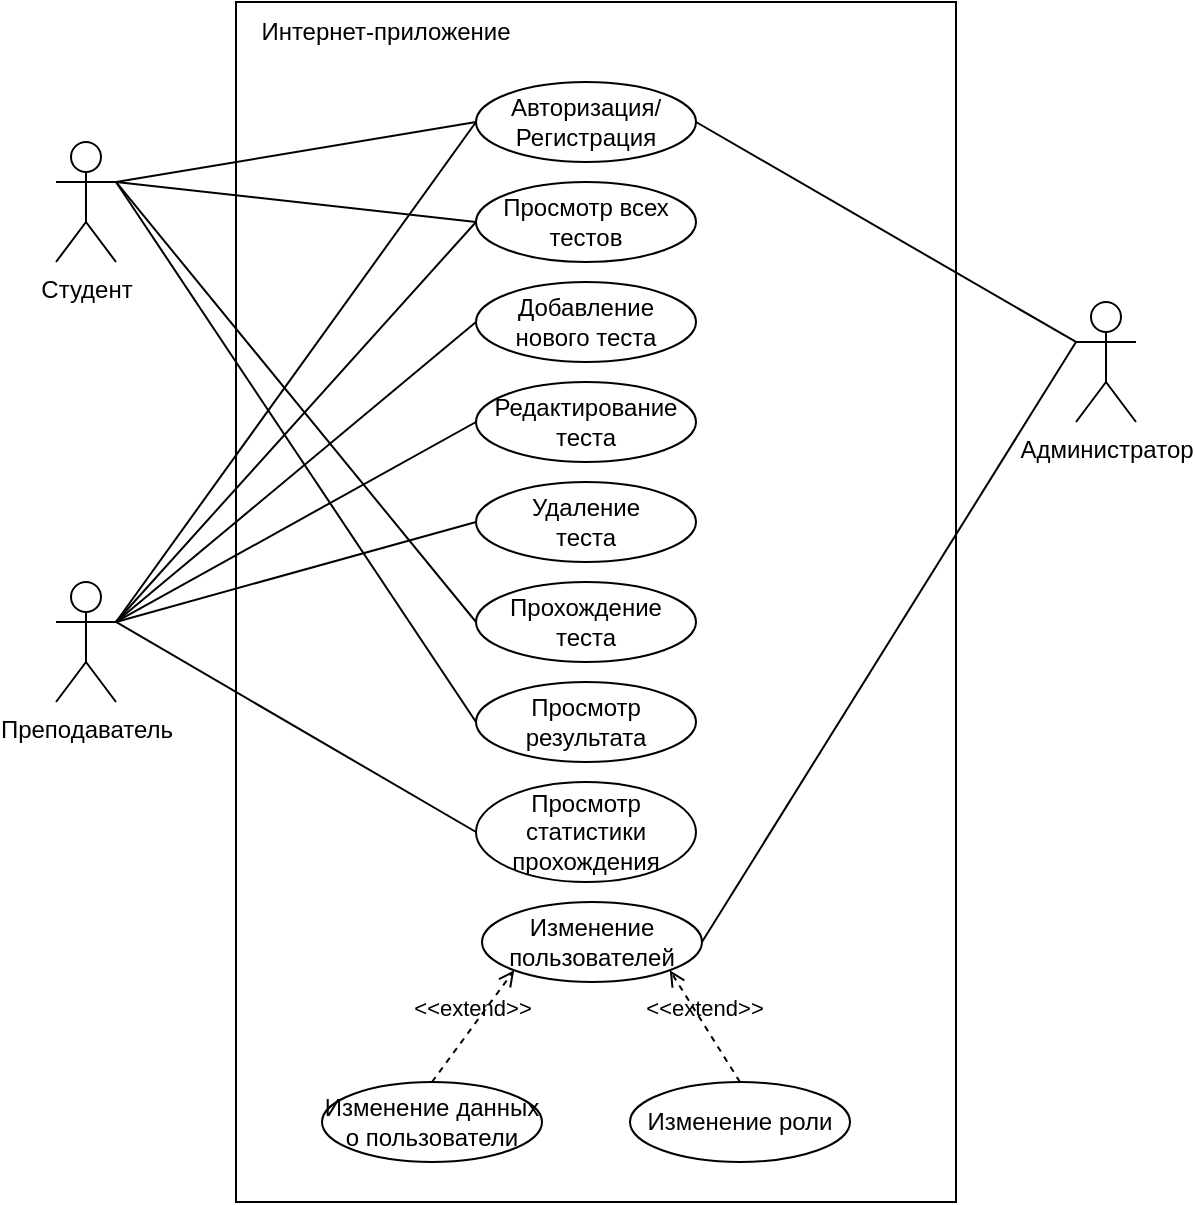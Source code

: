 <mxfile version="23.1.5" type="device">
  <diagram name="Страница — 1" id="0vvIhGY6vjBX9V3UM5k7">
    <mxGraphModel dx="1050" dy="530" grid="1" gridSize="10" guides="1" tooltips="1" connect="1" arrows="1" fold="1" page="1" pageScale="1" pageWidth="827" pageHeight="1169" math="0" shadow="0">
      <root>
        <mxCell id="0" />
        <mxCell id="1" parent="0" />
        <mxCell id="CjnS104LVZFTxfVLperR-25" value="" style="rounded=0;whiteSpace=wrap;html=1;" parent="1" vertex="1">
          <mxGeometry x="220" y="40" width="360" height="600" as="geometry" />
        </mxCell>
        <mxCell id="CjnS104LVZFTxfVLperR-1" value="Студент" style="shape=umlActor;verticalLabelPosition=bottom;verticalAlign=top;html=1;" parent="1" vertex="1">
          <mxGeometry x="130" y="110" width="30" height="60" as="geometry" />
        </mxCell>
        <mxCell id="CjnS104LVZFTxfVLperR-2" value="Преподаватель" style="shape=umlActor;verticalLabelPosition=bottom;verticalAlign=top;html=1;" parent="1" vertex="1">
          <mxGeometry x="130" y="330" width="30" height="60" as="geometry" />
        </mxCell>
        <mxCell id="CjnS104LVZFTxfVLperR-5" value="Администратор" style="shape=umlActor;verticalLabelPosition=bottom;verticalAlign=top;html=1;" parent="1" vertex="1">
          <mxGeometry x="640" y="190" width="30" height="60" as="geometry" />
        </mxCell>
        <mxCell id="CjnS104LVZFTxfVLperR-8" value="Авторизация/Регистрация" style="ellipse;whiteSpace=wrap;html=1;" parent="1" vertex="1">
          <mxGeometry x="340" y="80" width="110" height="40" as="geometry" />
        </mxCell>
        <mxCell id="CjnS104LVZFTxfVLperR-9" value="Просмотр всех тестов" style="ellipse;whiteSpace=wrap;html=1;" parent="1" vertex="1">
          <mxGeometry x="340" y="130" width="110" height="40" as="geometry" />
        </mxCell>
        <mxCell id="CjnS104LVZFTxfVLperR-10" value="Добавление нового теста" style="ellipse;whiteSpace=wrap;html=1;" parent="1" vertex="1">
          <mxGeometry x="340" y="180" width="110" height="40" as="geometry" />
        </mxCell>
        <mxCell id="CjnS104LVZFTxfVLperR-11" value="Прохождение&lt;br&gt;теста" style="ellipse;whiteSpace=wrap;html=1;" parent="1" vertex="1">
          <mxGeometry x="340" y="330" width="110" height="40" as="geometry" />
        </mxCell>
        <mxCell id="CjnS104LVZFTxfVLperR-12" value="Просмотр&lt;br&gt;результата" style="ellipse;whiteSpace=wrap;html=1;" parent="1" vertex="1">
          <mxGeometry x="340" y="380" width="110" height="40" as="geometry" />
        </mxCell>
        <mxCell id="CjnS104LVZFTxfVLperR-13" value="Редактирование теста" style="ellipse;whiteSpace=wrap;html=1;" parent="1" vertex="1">
          <mxGeometry x="340" y="230" width="110" height="40" as="geometry" />
        </mxCell>
        <mxCell id="CjnS104LVZFTxfVLperR-14" value="Просмотр статистики&lt;br&gt;прохождения" style="ellipse;whiteSpace=wrap;html=1;" parent="1" vertex="1">
          <mxGeometry x="340" y="430" width="110" height="50" as="geometry" />
        </mxCell>
        <mxCell id="CjnS104LVZFTxfVLperR-16" value="Изменение пользователей" style="ellipse;whiteSpace=wrap;html=1;" parent="1" vertex="1">
          <mxGeometry x="343" y="490" width="110" height="40" as="geometry" />
        </mxCell>
        <mxCell id="CjnS104LVZFTxfVLperR-20" value="&amp;lt;&amp;lt;extend&amp;gt;&amp;gt;" style="html=1;verticalAlign=bottom;labelBackgroundColor=none;endArrow=open;endFill=0;dashed=1;rounded=0;entryX=1;entryY=1;entryDx=0;entryDy=0;exitX=0.5;exitY=0;exitDx=0;exitDy=0;" parent="1" source="CjnS104LVZFTxfVLperR-22" target="CjnS104LVZFTxfVLperR-16" edge="1">
          <mxGeometry width="160" relative="1" as="geometry">
            <mxPoint x="508" y="580" as="sourcePoint" />
            <mxPoint x="528" y="560" as="targetPoint" />
          </mxGeometry>
        </mxCell>
        <mxCell id="CjnS104LVZFTxfVLperR-21" value="&amp;lt;&amp;lt;extend&amp;gt;&amp;gt;" style="html=1;verticalAlign=bottom;labelBackgroundColor=none;endArrow=open;endFill=0;dashed=1;rounded=0;entryX=0;entryY=1;entryDx=0;entryDy=0;exitX=0.5;exitY=0;exitDx=0;exitDy=0;" parent="1" source="CjnS104LVZFTxfVLperR-23" target="CjnS104LVZFTxfVLperR-16" edge="1">
          <mxGeometry width="160" relative="1" as="geometry">
            <mxPoint x="308" y="580" as="sourcePoint" />
            <mxPoint x="308" y="530" as="targetPoint" />
          </mxGeometry>
        </mxCell>
        <mxCell id="CjnS104LVZFTxfVLperR-22" value="Изменение роли" style="ellipse;whiteSpace=wrap;html=1;" parent="1" vertex="1">
          <mxGeometry x="417" y="580" width="110" height="40" as="geometry" />
        </mxCell>
        <mxCell id="CjnS104LVZFTxfVLperR-23" value="Изменение данных о пользователи" style="ellipse;whiteSpace=wrap;html=1;" parent="1" vertex="1">
          <mxGeometry x="263" y="580" width="110" height="40" as="geometry" />
        </mxCell>
        <mxCell id="CjnS104LVZFTxfVLperR-26" value="Интернет-приложение" style="text;html=1;strokeColor=none;fillColor=none;align=center;verticalAlign=middle;whiteSpace=wrap;rounded=0;" parent="1" vertex="1">
          <mxGeometry x="220" y="40" width="150" height="30" as="geometry" />
        </mxCell>
        <mxCell id="CjnS104LVZFTxfVLperR-27" value="" style="endArrow=none;html=1;rounded=0;entryX=1;entryY=0.333;entryDx=0;entryDy=0;entryPerimeter=0;exitX=0;exitY=0.5;exitDx=0;exitDy=0;" parent="1" source="CjnS104LVZFTxfVLperR-8" target="CjnS104LVZFTxfVLperR-1" edge="1">
          <mxGeometry width="50" height="50" relative="1" as="geometry">
            <mxPoint x="120" y="340" as="sourcePoint" />
            <mxPoint x="170" y="290" as="targetPoint" />
          </mxGeometry>
        </mxCell>
        <mxCell id="CjnS104LVZFTxfVLperR-28" value="" style="endArrow=none;html=1;rounded=0;entryX=1;entryY=0.333;entryDx=0;entryDy=0;entryPerimeter=0;exitX=0;exitY=0.5;exitDx=0;exitDy=0;" parent="1" source="CjnS104LVZFTxfVLperR-8" target="CjnS104LVZFTxfVLperR-2" edge="1">
          <mxGeometry width="50" height="50" relative="1" as="geometry">
            <mxPoint x="350" y="110" as="sourcePoint" />
            <mxPoint x="170" y="140" as="targetPoint" />
          </mxGeometry>
        </mxCell>
        <mxCell id="CjnS104LVZFTxfVLperR-29" value="" style="endArrow=none;html=1;rounded=0;exitX=0;exitY=0.5;exitDx=0;exitDy=0;entryX=1;entryY=0.333;entryDx=0;entryDy=0;entryPerimeter=0;" parent="1" source="CjnS104LVZFTxfVLperR-9" target="CjnS104LVZFTxfVLperR-1" edge="1">
          <mxGeometry width="50" height="50" relative="1" as="geometry">
            <mxPoint x="330" y="185" as="sourcePoint" />
            <mxPoint x="150" y="255" as="targetPoint" />
          </mxGeometry>
        </mxCell>
        <mxCell id="CjnS104LVZFTxfVLperR-30" value="" style="endArrow=none;html=1;rounded=0;entryX=1;entryY=0.333;entryDx=0;entryDy=0;entryPerimeter=0;exitX=0;exitY=0.5;exitDx=0;exitDy=0;" parent="1" source="CjnS104LVZFTxfVLperR-9" target="CjnS104LVZFTxfVLperR-2" edge="1">
          <mxGeometry width="50" height="50" relative="1" as="geometry">
            <mxPoint x="350" y="110" as="sourcePoint" />
            <mxPoint x="170" y="360" as="targetPoint" />
          </mxGeometry>
        </mxCell>
        <mxCell id="CjnS104LVZFTxfVLperR-31" value="" style="endArrow=none;html=1;rounded=0;entryX=1;entryY=0.333;entryDx=0;entryDy=0;entryPerimeter=0;exitX=0;exitY=0.5;exitDx=0;exitDy=0;" parent="1" source="CjnS104LVZFTxfVLperR-10" target="CjnS104LVZFTxfVLperR-2" edge="1">
          <mxGeometry width="50" height="50" relative="1" as="geometry">
            <mxPoint x="370" y="200" as="sourcePoint" />
            <mxPoint x="190" y="400" as="targetPoint" />
          </mxGeometry>
        </mxCell>
        <mxCell id="CjnS104LVZFTxfVLperR-32" value="" style="endArrow=none;html=1;rounded=0;entryX=1;entryY=0.333;entryDx=0;entryDy=0;entryPerimeter=0;exitX=0;exitY=0.5;exitDx=0;exitDy=0;" parent="1" source="CjnS104LVZFTxfVLperR-13" target="CjnS104LVZFTxfVLperR-2" edge="1">
          <mxGeometry width="50" height="50" relative="1" as="geometry">
            <mxPoint x="370" y="250" as="sourcePoint" />
            <mxPoint x="190" y="400" as="targetPoint" />
          </mxGeometry>
        </mxCell>
        <mxCell id="CjnS104LVZFTxfVLperR-33" value="" style="endArrow=none;html=1;rounded=0;exitX=0;exitY=0.5;exitDx=0;exitDy=0;entryX=1;entryY=0.333;entryDx=0;entryDy=0;entryPerimeter=0;" parent="1" source="CjnS104LVZFTxfVLperR-11" target="CjnS104LVZFTxfVLperR-1" edge="1">
          <mxGeometry width="50" height="50" relative="1" as="geometry">
            <mxPoint x="345" y="210" as="sourcePoint" />
            <mxPoint x="165" y="190" as="targetPoint" />
          </mxGeometry>
        </mxCell>
        <mxCell id="CjnS104LVZFTxfVLperR-34" value="" style="endArrow=none;html=1;rounded=0;entryX=1;entryY=0.5;entryDx=0;entryDy=0;exitX=0;exitY=0.333;exitDx=0;exitDy=0;exitPerimeter=0;" parent="1" source="CjnS104LVZFTxfVLperR-5" target="CjnS104LVZFTxfVLperR-16" edge="1">
          <mxGeometry width="50" height="50" relative="1" as="geometry">
            <mxPoint x="620" y="320" as="sourcePoint" />
            <mxPoint x="440" y="420" as="targetPoint" />
          </mxGeometry>
        </mxCell>
        <mxCell id="CjnS104LVZFTxfVLperR-35" value="" style="endArrow=none;html=1;rounded=0;entryX=1;entryY=0.5;entryDx=0;entryDy=0;exitX=0;exitY=0.333;exitDx=0;exitDy=0;exitPerimeter=0;" parent="1" source="CjnS104LVZFTxfVLperR-5" target="CjnS104LVZFTxfVLperR-8" edge="1">
          <mxGeometry width="50" height="50" relative="1" as="geometry">
            <mxPoint x="650" y="220" as="sourcePoint" />
            <mxPoint x="465" y="460" as="targetPoint" />
          </mxGeometry>
        </mxCell>
        <mxCell id="CjnS104LVZFTxfVLperR-36" value="" style="endArrow=none;html=1;rounded=0;entryX=1;entryY=0.333;entryDx=0;entryDy=0;entryPerimeter=0;exitX=0;exitY=0.5;exitDx=0;exitDy=0;" parent="1" source="CjnS104LVZFTxfVLperR-14" target="CjnS104LVZFTxfVLperR-2" edge="1">
          <mxGeometry width="50" height="50" relative="1" as="geometry">
            <mxPoint x="360" y="310" as="sourcePoint" />
            <mxPoint x="180" y="410" as="targetPoint" />
          </mxGeometry>
        </mxCell>
        <mxCell id="CjnS104LVZFTxfVLperR-37" value="" style="endArrow=none;html=1;rounded=0;exitX=0;exitY=0.5;exitDx=0;exitDy=0;entryX=1;entryY=0.333;entryDx=0;entryDy=0;entryPerimeter=0;" parent="1" source="CjnS104LVZFTxfVLperR-12" target="CjnS104LVZFTxfVLperR-1" edge="1">
          <mxGeometry width="50" height="50" relative="1" as="geometry">
            <mxPoint x="350" y="310" as="sourcePoint" />
            <mxPoint x="160" y="240" as="targetPoint" />
          </mxGeometry>
        </mxCell>
        <mxCell id="u-6tC8zQL-MEy-iUfeYD-1" value="Удаление &lt;br&gt;теста" style="ellipse;whiteSpace=wrap;html=1;" parent="1" vertex="1">
          <mxGeometry x="340" y="280" width="110" height="40" as="geometry" />
        </mxCell>
        <mxCell id="u-6tC8zQL-MEy-iUfeYD-2" value="" style="endArrow=none;html=1;rounded=0;entryX=1;entryY=0.333;entryDx=0;entryDy=0;entryPerimeter=0;exitX=0;exitY=0.5;exitDx=0;exitDy=0;" parent="1" source="u-6tC8zQL-MEy-iUfeYD-1" target="CjnS104LVZFTxfVLperR-2" edge="1">
          <mxGeometry width="50" height="50" relative="1" as="geometry">
            <mxPoint x="330" y="450" as="sourcePoint" />
            <mxPoint x="170" y="410" as="targetPoint" />
          </mxGeometry>
        </mxCell>
      </root>
    </mxGraphModel>
  </diagram>
</mxfile>
